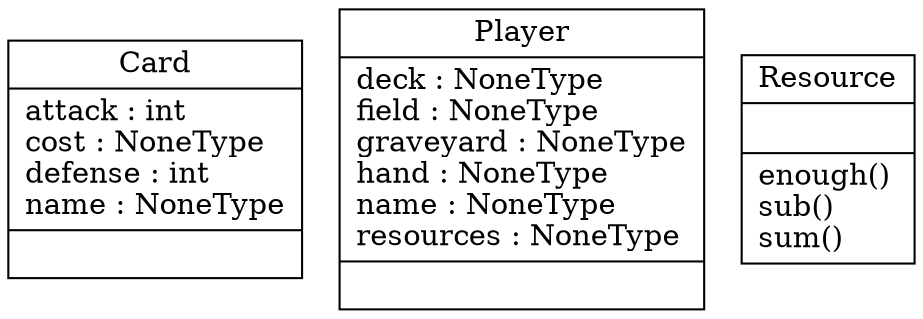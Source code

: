 digraph "classes" {
charset="utf-8"
rankdir=BT
"0" [label="{Card|attack : int\lcost : NoneType\ldefense : int\lname : NoneType\l|}", shape="record"];
"1" [label="{Player|deck : NoneType\lfield : NoneType\lgraveyard : NoneType\lhand : NoneType\lname : NoneType\lresources : NoneType\l|}", shape="record"];
"2" [label="{Resource|\l|enough()\lsub()\lsum()\l}", shape="record"];
}
